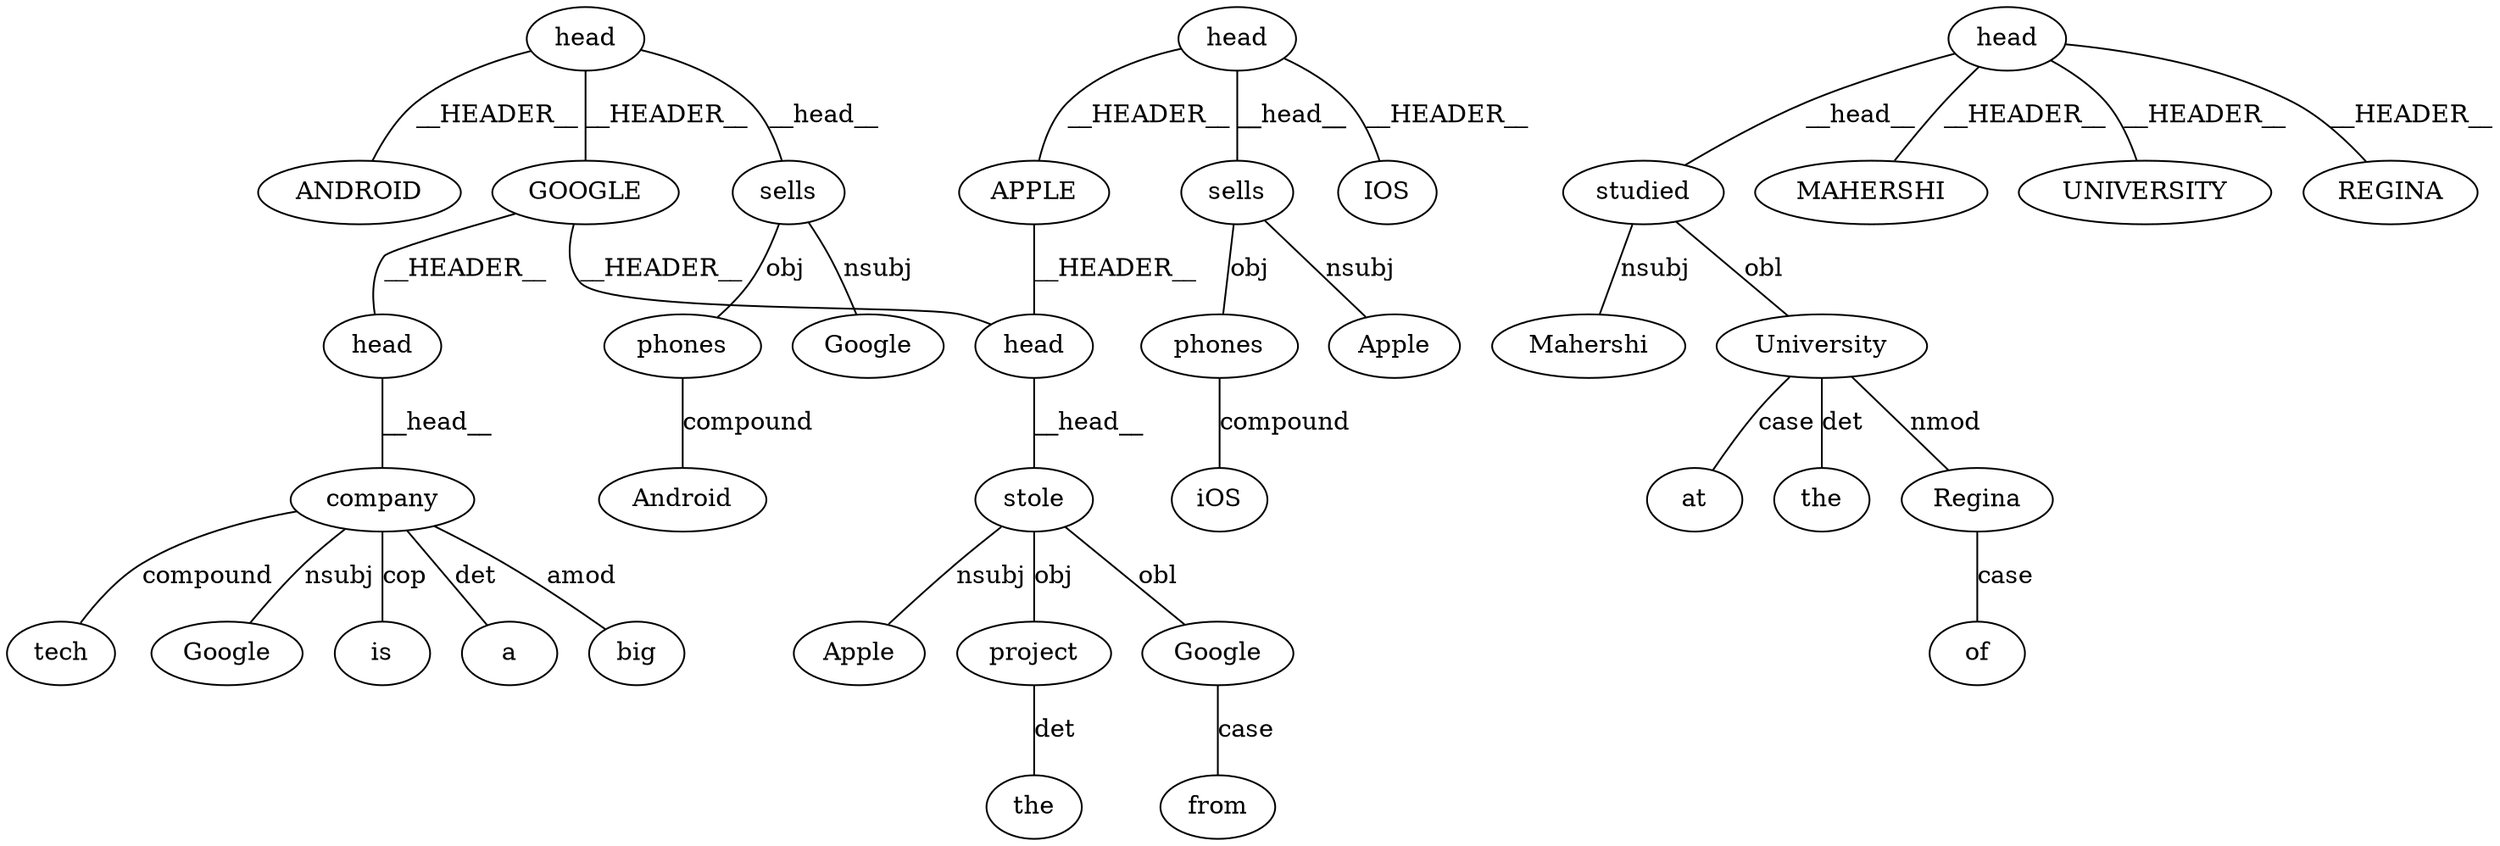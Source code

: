 strict graph  {
0 [label=head, type=reg_node];
1 [label=sells, type=reg_node];
2 [label=GOOGLE, type=head_node];
3 [label=Google, type=reg_node];
4 [label=phones, type=reg_node];
5 [label=ANDROID, type=head_node];
6 [label=Android, type=reg_node];
7 [label=head, type=reg_node];
8 [label=sells, type=reg_node];
9 [label=APPLE, type=head_node];
10 [label=Apple, type=reg_node];
11 [label=phones, type=reg_node];
12 [label=IOS, type=head_node];
13 [label=iOS, type=reg_node];
14 [label=head, type=reg_node];
15 [label=company, type=reg_node];
16 [label=Google, type=reg_node];
17 [label=is, type=reg_node];
18 [label=a, type=reg_node];
19 [label=big, type=reg_node];
20 [label=tech, type=reg_node];
21 [label=head, type=reg_node];
22 [label=stole, type=reg_node];
23 [label=Apple, type=reg_node];
24 [label=project, type=reg_node];
25 [label=the, type=reg_node];
26 [label=Google, type=reg_node];
27 [label=from, type=reg_node];
28 [label=head, type=reg_node];
29 [label=studied, type=reg_node];
30 [label=MAHERSHI, type=head_node];
31 [label=Mahershi, type=reg_node];
32 [label=UNIVERSITY, type=head_node];
33 [label=University, type=reg_node];
34 [label=at, type=reg_node];
35 [label=the, type=reg_node];
36 [label=REGINA, type=head_node];
37 [label=Regina, type=reg_node];
38 [label=of, type=reg_node];
0 -- 1  [label=__head__];
0 -- 2  [label=__HEADER__];
0 -- 5  [label=__HEADER__];
1 -- 3  [label=nsubj];
1 -- 4  [label=obj];
2 -- 14  [label=__HEADER__];
2 -- 21  [label=__HEADER__];
4 -- 6  [label=compound];
7 -- 8  [label=__head__];
7 -- 9  [label=__HEADER__];
7 -- 12  [label=__HEADER__];
8 -- 10  [label=nsubj];
8 -- 11  [label=obj];
9 -- 21  [label=__HEADER__];
11 -- 13  [label=compound];
14 -- 15  [label=__head__];
15 -- 16  [label=nsubj];
15 -- 17  [label=cop];
15 -- 18  [label=det];
15 -- 19  [label=amod];
15 -- 20  [label=compound];
21 -- 22  [label=__head__];
22 -- 23  [label=nsubj];
22 -- 24  [label=obj];
22 -- 26  [label=obl];
24 -- 25  [label=det];
26 -- 27  [label=case];
28 -- 29  [label=__head__];
28 -- 30  [label=__HEADER__];
28 -- 32  [label=__HEADER__];
28 -- 36  [label=__HEADER__];
29 -- 31  [label=nsubj];
29 -- 33  [label=obl];
33 -- 34  [label=case];
33 -- 35  [label=det];
33 -- 37  [label=nmod];
37 -- 38  [label=case];
}
